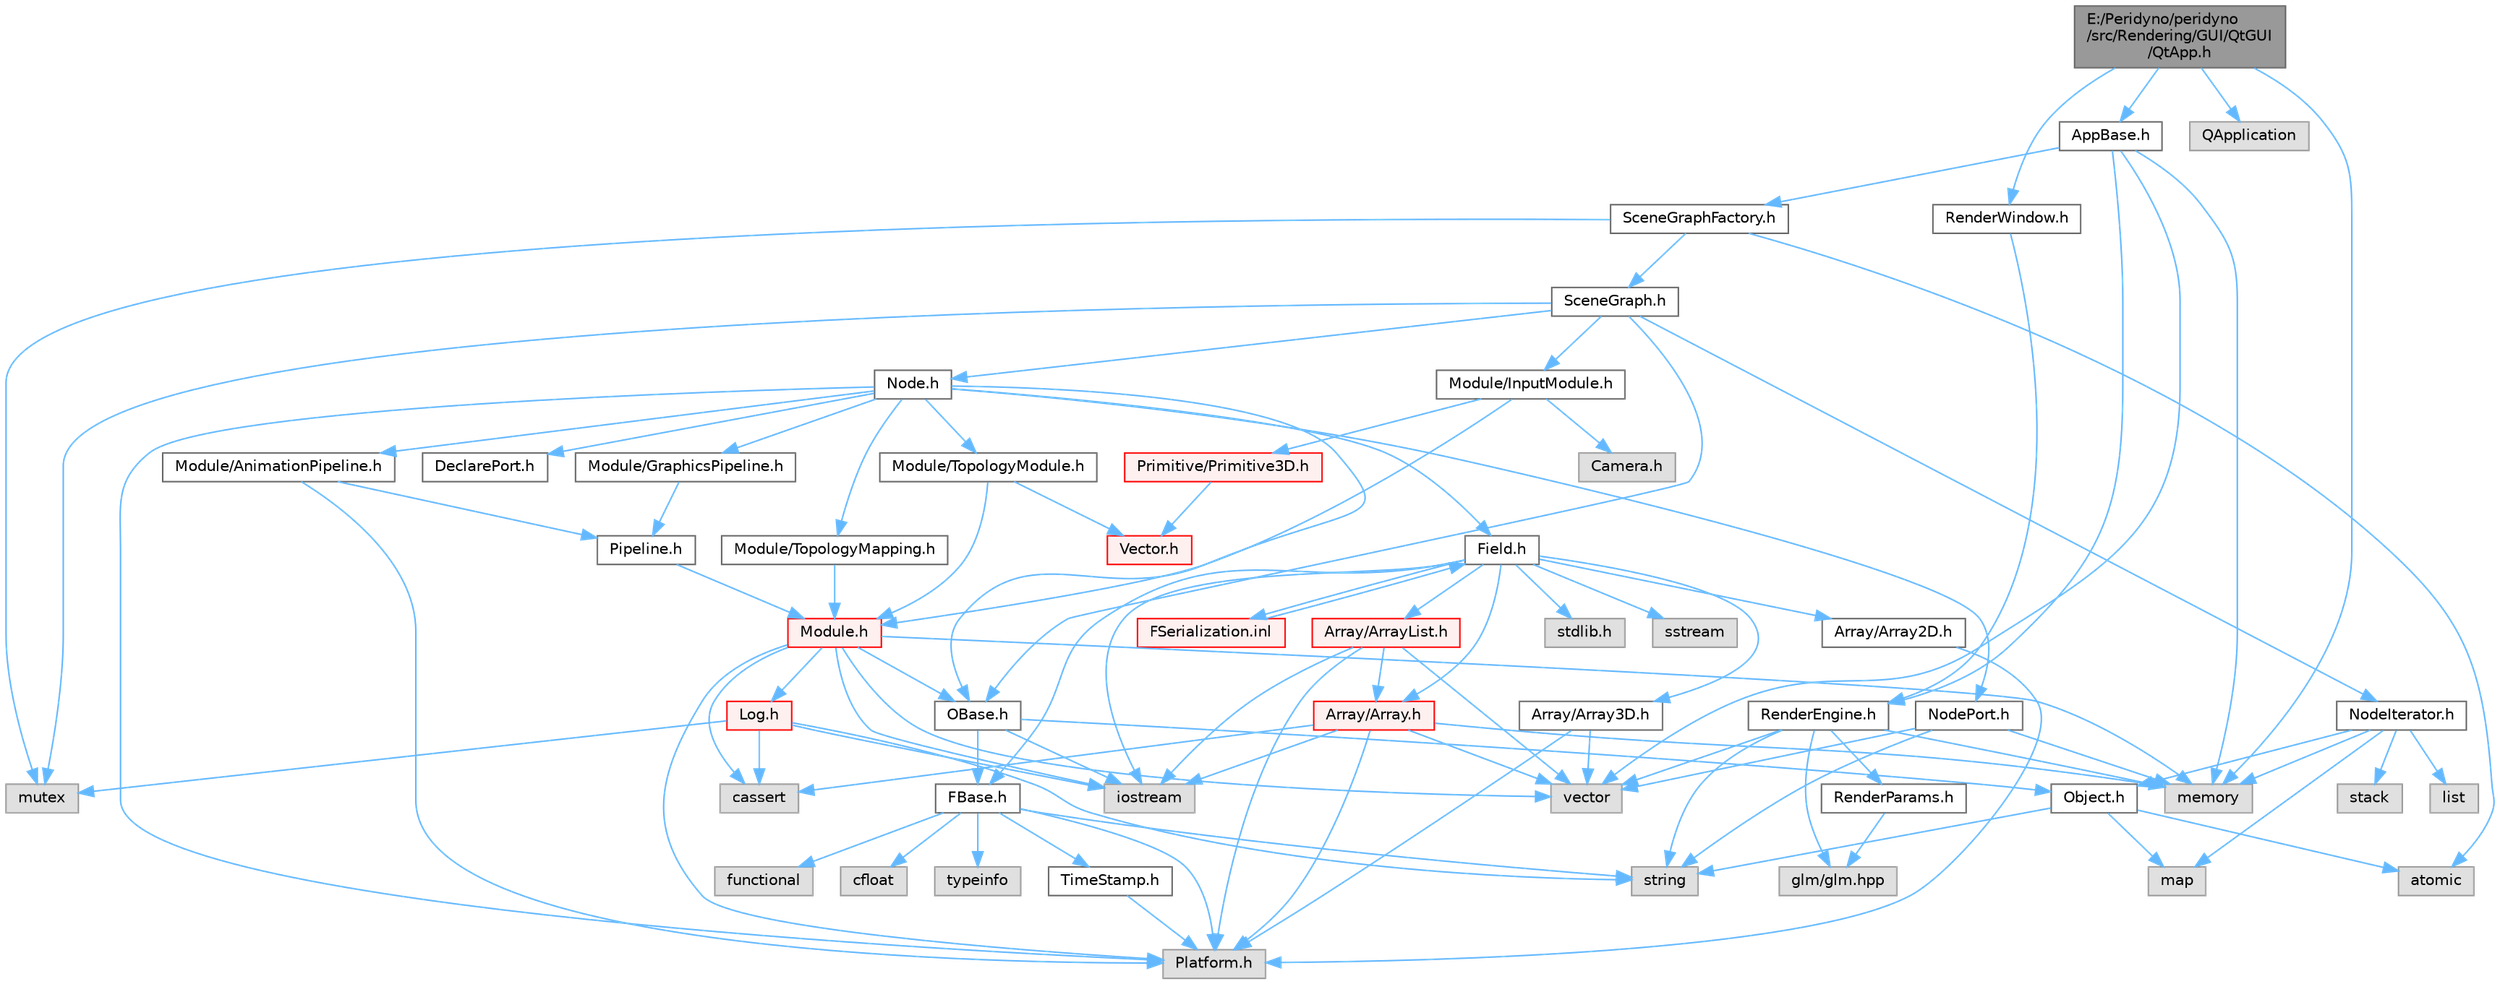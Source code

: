 digraph "E:/Peridyno/peridyno/src/Rendering/GUI/QtGUI/QtApp.h"
{
 // LATEX_PDF_SIZE
  bgcolor="transparent";
  edge [fontname=Helvetica,fontsize=10,labelfontname=Helvetica,labelfontsize=10];
  node [fontname=Helvetica,fontsize=10,shape=box,height=0.2,width=0.4];
  Node1 [id="Node000001",label="E:/Peridyno/peridyno\l/src/Rendering/GUI/QtGUI\l/QtApp.h",height=0.2,width=0.4,color="gray40", fillcolor="grey60", style="filled", fontcolor="black",tooltip=" "];
  Node1 -> Node2 [id="edge1_Node000001_Node000002",color="steelblue1",style="solid",tooltip=" "];
  Node2 [id="Node000002",label="memory",height=0.2,width=0.4,color="grey60", fillcolor="#E0E0E0", style="filled",tooltip=" "];
  Node1 -> Node3 [id="edge2_Node000001_Node000003",color="steelblue1",style="solid",tooltip=" "];
  Node3 [id="Node000003",label="AppBase.h",height=0.2,width=0.4,color="grey40", fillcolor="white", style="filled",URL="$_app_base_8h.html",tooltip=" "];
  Node3 -> Node4 [id="edge3_Node000003_Node000004",color="steelblue1",style="solid",tooltip=" "];
  Node4 [id="Node000004",label="vector",height=0.2,width=0.4,color="grey60", fillcolor="#E0E0E0", style="filled",tooltip=" "];
  Node3 -> Node2 [id="edge4_Node000003_Node000002",color="steelblue1",style="solid",tooltip=" "];
  Node3 -> Node5 [id="edge5_Node000003_Node000005",color="steelblue1",style="solid",tooltip=" "];
  Node5 [id="Node000005",label="SceneGraphFactory.h",height=0.2,width=0.4,color="grey40", fillcolor="white", style="filled",URL="$_scene_graph_factory_8h.html",tooltip=" "];
  Node5 -> Node6 [id="edge6_Node000005_Node000006",color="steelblue1",style="solid",tooltip=" "];
  Node6 [id="Node000006",label="atomic",height=0.2,width=0.4,color="grey60", fillcolor="#E0E0E0", style="filled",tooltip=" "];
  Node5 -> Node7 [id="edge7_Node000005_Node000007",color="steelblue1",style="solid",tooltip=" "];
  Node7 [id="Node000007",label="mutex",height=0.2,width=0.4,color="grey60", fillcolor="#E0E0E0", style="filled",tooltip=" "];
  Node5 -> Node8 [id="edge8_Node000005_Node000008",color="steelblue1",style="solid",tooltip=" "];
  Node8 [id="Node000008",label="SceneGraph.h",height=0.2,width=0.4,color="grey40", fillcolor="white", style="filled",URL="$_scene_graph_8h.html",tooltip=" "];
  Node8 -> Node9 [id="edge9_Node000008_Node000009",color="steelblue1",style="solid",tooltip=" "];
  Node9 [id="Node000009",label="OBase.h",height=0.2,width=0.4,color="grey40", fillcolor="white", style="filled",URL="$_o_base_8h.html",tooltip=" "];
  Node9 -> Node10 [id="edge10_Node000009_Node000010",color="steelblue1",style="solid",tooltip=" "];
  Node10 [id="Node000010",label="iostream",height=0.2,width=0.4,color="grey60", fillcolor="#E0E0E0", style="filled",tooltip=" "];
  Node9 -> Node11 [id="edge11_Node000009_Node000011",color="steelblue1",style="solid",tooltip=" "];
  Node11 [id="Node000011",label="FBase.h",height=0.2,width=0.4,color="grey40", fillcolor="white", style="filled",URL="$_f_base_8h.html",tooltip=" "];
  Node11 -> Node12 [id="edge12_Node000011_Node000012",color="steelblue1",style="solid",tooltip=" "];
  Node12 [id="Node000012",label="Platform.h",height=0.2,width=0.4,color="grey60", fillcolor="#E0E0E0", style="filled",tooltip=" "];
  Node11 -> Node13 [id="edge13_Node000011_Node000013",color="steelblue1",style="solid",tooltip=" "];
  Node13 [id="Node000013",label="TimeStamp.h",height=0.2,width=0.4,color="grey40", fillcolor="white", style="filled",URL="$_time_stamp_8h.html",tooltip=" "];
  Node13 -> Node12 [id="edge14_Node000013_Node000012",color="steelblue1",style="solid",tooltip=" "];
  Node11 -> Node14 [id="edge15_Node000011_Node000014",color="steelblue1",style="solid",tooltip=" "];
  Node14 [id="Node000014",label="typeinfo",height=0.2,width=0.4,color="grey60", fillcolor="#E0E0E0", style="filled",tooltip=" "];
  Node11 -> Node15 [id="edge16_Node000011_Node000015",color="steelblue1",style="solid",tooltip=" "];
  Node15 [id="Node000015",label="string",height=0.2,width=0.4,color="grey60", fillcolor="#E0E0E0", style="filled",tooltip=" "];
  Node11 -> Node16 [id="edge17_Node000011_Node000016",color="steelblue1",style="solid",tooltip=" "];
  Node16 [id="Node000016",label="functional",height=0.2,width=0.4,color="grey60", fillcolor="#E0E0E0", style="filled",tooltip=" "];
  Node11 -> Node17 [id="edge18_Node000011_Node000017",color="steelblue1",style="solid",tooltip=" "];
  Node17 [id="Node000017",label="cfloat",height=0.2,width=0.4,color="grey60", fillcolor="#E0E0E0", style="filled",tooltip=" "];
  Node9 -> Node18 [id="edge19_Node000009_Node000018",color="steelblue1",style="solid",tooltip=" "];
  Node18 [id="Node000018",label="Object.h",height=0.2,width=0.4,color="grey40", fillcolor="white", style="filled",URL="$_object_8h.html",tooltip=" "];
  Node18 -> Node15 [id="edge20_Node000018_Node000015",color="steelblue1",style="solid",tooltip=" "];
  Node18 -> Node6 [id="edge21_Node000018_Node000006",color="steelblue1",style="solid",tooltip=" "];
  Node18 -> Node19 [id="edge22_Node000018_Node000019",color="steelblue1",style="solid",tooltip=" "];
  Node19 [id="Node000019",label="map",height=0.2,width=0.4,color="grey60", fillcolor="#E0E0E0", style="filled",tooltip=" "];
  Node8 -> Node20 [id="edge23_Node000008_Node000020",color="steelblue1",style="solid",tooltip=" "];
  Node20 [id="Node000020",label="Node.h",height=0.2,width=0.4,color="grey40", fillcolor="white", style="filled",URL="$_node_8h.html",tooltip=" "];
  Node20 -> Node9 [id="edge24_Node000020_Node000009",color="steelblue1",style="solid",tooltip=" "];
  Node20 -> Node21 [id="edge25_Node000020_Node000021",color="steelblue1",style="solid",tooltip=" "];
  Node21 [id="Node000021",label="Field.h",height=0.2,width=0.4,color="grey40", fillcolor="white", style="filled",URL="$_field_8h.html",tooltip=" "];
  Node21 -> Node10 [id="edge26_Node000021_Node000010",color="steelblue1",style="solid",tooltip=" "];
  Node21 -> Node22 [id="edge27_Node000021_Node000022",color="steelblue1",style="solid",tooltip=" "];
  Node22 [id="Node000022",label="stdlib.h",height=0.2,width=0.4,color="grey60", fillcolor="#E0E0E0", style="filled",tooltip=" "];
  Node21 -> Node23 [id="edge28_Node000021_Node000023",color="steelblue1",style="solid",tooltip=" "];
  Node23 [id="Node000023",label="sstream",height=0.2,width=0.4,color="grey60", fillcolor="#E0E0E0", style="filled",tooltip=" "];
  Node21 -> Node11 [id="edge29_Node000021_Node000011",color="steelblue1",style="solid",tooltip=" "];
  Node21 -> Node24 [id="edge30_Node000021_Node000024",color="steelblue1",style="solid",tooltip=" "];
  Node24 [id="Node000024",label="Array/Array.h",height=0.2,width=0.4,color="red", fillcolor="#FFF0F0", style="filled",URL="$_array_8h.html",tooltip=" "];
  Node24 -> Node12 [id="edge31_Node000024_Node000012",color="steelblue1",style="solid",tooltip=" "];
  Node24 -> Node25 [id="edge32_Node000024_Node000025",color="steelblue1",style="solid",tooltip=" "];
  Node25 [id="Node000025",label="cassert",height=0.2,width=0.4,color="grey60", fillcolor="#E0E0E0", style="filled",tooltip=" "];
  Node24 -> Node4 [id="edge33_Node000024_Node000004",color="steelblue1",style="solid",tooltip=" "];
  Node24 -> Node10 [id="edge34_Node000024_Node000010",color="steelblue1",style="solid",tooltip=" "];
  Node24 -> Node2 [id="edge35_Node000024_Node000002",color="steelblue1",style="solid",tooltip=" "];
  Node21 -> Node27 [id="edge36_Node000021_Node000027",color="steelblue1",style="solid",tooltip=" "];
  Node27 [id="Node000027",label="Array/Array2D.h",height=0.2,width=0.4,color="grey40", fillcolor="white", style="filled",URL="$_array2_d_8h.html",tooltip=" "];
  Node27 -> Node12 [id="edge37_Node000027_Node000012",color="steelblue1",style="solid",tooltip=" "];
  Node21 -> Node28 [id="edge38_Node000021_Node000028",color="steelblue1",style="solid",tooltip=" "];
  Node28 [id="Node000028",label="Array/Array3D.h",height=0.2,width=0.4,color="grey40", fillcolor="white", style="filled",URL="$_array3_d_8h.html",tooltip=" "];
  Node28 -> Node12 [id="edge39_Node000028_Node000012",color="steelblue1",style="solid",tooltip=" "];
  Node28 -> Node4 [id="edge40_Node000028_Node000004",color="steelblue1",style="solid",tooltip=" "];
  Node21 -> Node29 [id="edge41_Node000021_Node000029",color="steelblue1",style="solid",tooltip=" "];
  Node29 [id="Node000029",label="Array/ArrayList.h",height=0.2,width=0.4,color="red", fillcolor="#FFF0F0", style="filled",URL="$_array_list_8h.html",tooltip=" "];
  Node29 -> Node4 [id="edge42_Node000029_Node000004",color="steelblue1",style="solid",tooltip=" "];
  Node29 -> Node10 [id="edge43_Node000029_Node000010",color="steelblue1",style="solid",tooltip=" "];
  Node29 -> Node12 [id="edge44_Node000029_Node000012",color="steelblue1",style="solid",tooltip=" "];
  Node29 -> Node24 [id="edge45_Node000029_Node000024",color="steelblue1",style="solid",tooltip=" "];
  Node21 -> Node70 [id="edge46_Node000021_Node000070",color="steelblue1",style="solid",tooltip=" "];
  Node70 [id="Node000070",label="FSerialization.inl",height=0.2,width=0.4,color="red", fillcolor="#FFF0F0", style="filled",URL="$_f_serialization_8inl.html",tooltip=" "];
  Node70 -> Node21 [id="edge47_Node000070_Node000021",color="steelblue1",style="solid",tooltip=" "];
  Node20 -> Node12 [id="edge48_Node000020_Node000012",color="steelblue1",style="solid",tooltip=" "];
  Node20 -> Node74 [id="edge49_Node000020_Node000074",color="steelblue1",style="solid",tooltip=" "];
  Node74 [id="Node000074",label="DeclarePort.h",height=0.2,width=0.4,color="grey40", fillcolor="white", style="filled",URL="$_declare_port_8h.html",tooltip=" "];
  Node20 -> Node75 [id="edge50_Node000020_Node000075",color="steelblue1",style="solid",tooltip=" "];
  Node75 [id="Node000075",label="NodePort.h",height=0.2,width=0.4,color="grey40", fillcolor="white", style="filled",URL="$_node_port_8h.html",tooltip=" "];
  Node75 -> Node15 [id="edge51_Node000075_Node000015",color="steelblue1",style="solid",tooltip=" "];
  Node75 -> Node4 [id="edge52_Node000075_Node000004",color="steelblue1",style="solid",tooltip=" "];
  Node75 -> Node2 [id="edge53_Node000075_Node000002",color="steelblue1",style="solid",tooltip=" "];
  Node20 -> Node76 [id="edge54_Node000020_Node000076",color="steelblue1",style="solid",tooltip=" "];
  Node76 [id="Node000076",label="Module/TopologyModule.h",height=0.2,width=0.4,color="grey40", fillcolor="white", style="filled",URL="$_topology_module_8h.html",tooltip=" "];
  Node76 -> Node34 [id="edge55_Node000076_Node000034",color="steelblue1",style="solid",tooltip=" "];
  Node34 [id="Node000034",label="Vector.h",height=0.2,width=0.4,color="red", fillcolor="#FFF0F0", style="filled",URL="$_vector_8h.html",tooltip=" "];
  Node76 -> Node77 [id="edge56_Node000076_Node000077",color="steelblue1",style="solid",tooltip=" "];
  Node77 [id="Node000077",label="Module.h",height=0.2,width=0.4,color="red", fillcolor="#FFF0F0", style="filled",URL="$_module_8h.html",tooltip=" "];
  Node77 -> Node12 [id="edge57_Node000077_Node000012",color="steelblue1",style="solid",tooltip=" "];
  Node77 -> Node2 [id="edge58_Node000077_Node000002",color="steelblue1",style="solid",tooltip=" "];
  Node77 -> Node4 [id="edge59_Node000077_Node000004",color="steelblue1",style="solid",tooltip=" "];
  Node77 -> Node25 [id="edge60_Node000077_Node000025",color="steelblue1",style="solid",tooltip=" "];
  Node77 -> Node10 [id="edge61_Node000077_Node000010",color="steelblue1",style="solid",tooltip=" "];
  Node77 -> Node9 [id="edge62_Node000077_Node000009",color="steelblue1",style="solid",tooltip=" "];
  Node77 -> Node78 [id="edge63_Node000077_Node000078",color="steelblue1",style="solid",tooltip=" "];
  Node78 [id="Node000078",label="Log.h",height=0.2,width=0.4,color="red", fillcolor="#FFF0F0", style="filled",URL="$_log_8h.html",tooltip=" "];
  Node78 -> Node7 [id="edge64_Node000078_Node000007",color="steelblue1",style="solid",tooltip=" "];
  Node78 -> Node15 [id="edge65_Node000078_Node000015",color="steelblue1",style="solid",tooltip=" "];
  Node78 -> Node10 [id="edge66_Node000078_Node000010",color="steelblue1",style="solid",tooltip=" "];
  Node78 -> Node25 [id="edge67_Node000078_Node000025",color="steelblue1",style="solid",tooltip=" "];
  Node20 -> Node95 [id="edge68_Node000020_Node000095",color="steelblue1",style="solid",tooltip=" "];
  Node95 [id="Node000095",label="Module/TopologyMapping.h",height=0.2,width=0.4,color="grey40", fillcolor="white", style="filled",URL="$_topology_mapping_8h.html",tooltip=" "];
  Node95 -> Node77 [id="edge69_Node000095_Node000077",color="steelblue1",style="solid",tooltip=" "];
  Node20 -> Node96 [id="edge70_Node000020_Node000096",color="steelblue1",style="solid",tooltip=" "];
  Node96 [id="Node000096",label="Module/AnimationPipeline.h",height=0.2,width=0.4,color="grey40", fillcolor="white", style="filled",URL="$_animation_pipeline_8h.html",tooltip=" "];
  Node96 -> Node97 [id="edge71_Node000096_Node000097",color="steelblue1",style="solid",tooltip=" "];
  Node97 [id="Node000097",label="Pipeline.h",height=0.2,width=0.4,color="grey40", fillcolor="white", style="filled",URL="$_pipeline_8h.html",tooltip=" "];
  Node97 -> Node77 [id="edge72_Node000097_Node000077",color="steelblue1",style="solid",tooltip=" "];
  Node96 -> Node12 [id="edge73_Node000096_Node000012",color="steelblue1",style="solid",tooltip=" "];
  Node20 -> Node98 [id="edge74_Node000020_Node000098",color="steelblue1",style="solid",tooltip=" "];
  Node98 [id="Node000098",label="Module/GraphicsPipeline.h",height=0.2,width=0.4,color="grey40", fillcolor="white", style="filled",URL="$_graphics_pipeline_8h.html",tooltip=" "];
  Node98 -> Node97 [id="edge75_Node000098_Node000097",color="steelblue1",style="solid",tooltip=" "];
  Node8 -> Node99 [id="edge76_Node000008_Node000099",color="steelblue1",style="solid",tooltip=" "];
  Node99 [id="Node000099",label="NodeIterator.h",height=0.2,width=0.4,color="grey40", fillcolor="white", style="filled",URL="$_node_iterator_8h.html",tooltip=" "];
  Node99 -> Node100 [id="edge77_Node000099_Node000100",color="steelblue1",style="solid",tooltip=" "];
  Node100 [id="Node000100",label="stack",height=0.2,width=0.4,color="grey60", fillcolor="#E0E0E0", style="filled",tooltip=" "];
  Node99 -> Node101 [id="edge78_Node000099_Node000101",color="steelblue1",style="solid",tooltip=" "];
  Node101 [id="Node000101",label="list",height=0.2,width=0.4,color="grey60", fillcolor="#E0E0E0", style="filled",tooltip=" "];
  Node99 -> Node19 [id="edge79_Node000099_Node000019",color="steelblue1",style="solid",tooltip=" "];
  Node99 -> Node2 [id="edge80_Node000099_Node000002",color="steelblue1",style="solid",tooltip=" "];
  Node99 -> Node18 [id="edge81_Node000099_Node000018",color="steelblue1",style="solid",tooltip=" "];
  Node8 -> Node102 [id="edge82_Node000008_Node000102",color="steelblue1",style="solid",tooltip=" "];
  Node102 [id="Node000102",label="Module/InputModule.h",height=0.2,width=0.4,color="grey40", fillcolor="white", style="filled",URL="$_input_module_8h.html",tooltip=" "];
  Node102 -> Node77 [id="edge83_Node000102_Node000077",color="steelblue1",style="solid",tooltip=" "];
  Node102 -> Node103 [id="edge84_Node000102_Node000103",color="steelblue1",style="solid",tooltip=" "];
  Node103 [id="Node000103",label="Camera.h",height=0.2,width=0.4,color="grey60", fillcolor="#E0E0E0", style="filled",tooltip=" "];
  Node102 -> Node104 [id="edge85_Node000102_Node000104",color="steelblue1",style="solid",tooltip=" "];
  Node104 [id="Node000104",label="Primitive/Primitive3D.h",height=0.2,width=0.4,color="red", fillcolor="#FFF0F0", style="filled",URL="$_primitive3_d_8h.html",tooltip=" "];
  Node104 -> Node34 [id="edge86_Node000104_Node000034",color="steelblue1",style="solid",tooltip=" "];
  Node8 -> Node7 [id="edge87_Node000008_Node000007",color="steelblue1",style="solid",tooltip=" "];
  Node3 -> Node108 [id="edge88_Node000003_Node000108",color="steelblue1",style="solid",tooltip=" "];
  Node108 [id="Node000108",label="RenderEngine.h",height=0.2,width=0.4,color="grey40", fillcolor="white", style="filled",URL="$_render_engine_8h.html",tooltip=" "];
  Node108 -> Node2 [id="edge89_Node000108_Node000002",color="steelblue1",style="solid",tooltip=" "];
  Node108 -> Node15 [id="edge90_Node000108_Node000015",color="steelblue1",style="solid",tooltip=" "];
  Node108 -> Node4 [id="edge91_Node000108_Node000004",color="steelblue1",style="solid",tooltip=" "];
  Node108 -> Node69 [id="edge92_Node000108_Node000069",color="steelblue1",style="solid",tooltip=" "];
  Node69 [id="Node000069",label="glm/glm.hpp",height=0.2,width=0.4,color="grey60", fillcolor="#E0E0E0", style="filled",tooltip=" "];
  Node108 -> Node109 [id="edge93_Node000108_Node000109",color="steelblue1",style="solid",tooltip=" "];
  Node109 [id="Node000109",label="RenderParams.h",height=0.2,width=0.4,color="grey40", fillcolor="white", style="filled",URL="$_render_params_8h.html",tooltip=" "];
  Node109 -> Node69 [id="edge94_Node000109_Node000069",color="steelblue1",style="solid",tooltip=" "];
  Node1 -> Node110 [id="edge95_Node000001_Node000110",color="steelblue1",style="solid",tooltip=" "];
  Node110 [id="Node000110",label="QApplication",height=0.2,width=0.4,color="grey60", fillcolor="#E0E0E0", style="filled",tooltip=" "];
  Node1 -> Node111 [id="edge96_Node000001_Node000111",color="steelblue1",style="solid",tooltip=" "];
  Node111 [id="Node000111",label="RenderWindow.h",height=0.2,width=0.4,color="grey40", fillcolor="white", style="filled",URL="$_render_window_8h.html",tooltip=" "];
  Node111 -> Node108 [id="edge97_Node000111_Node000108",color="steelblue1",style="solid",tooltip=" "];
}
